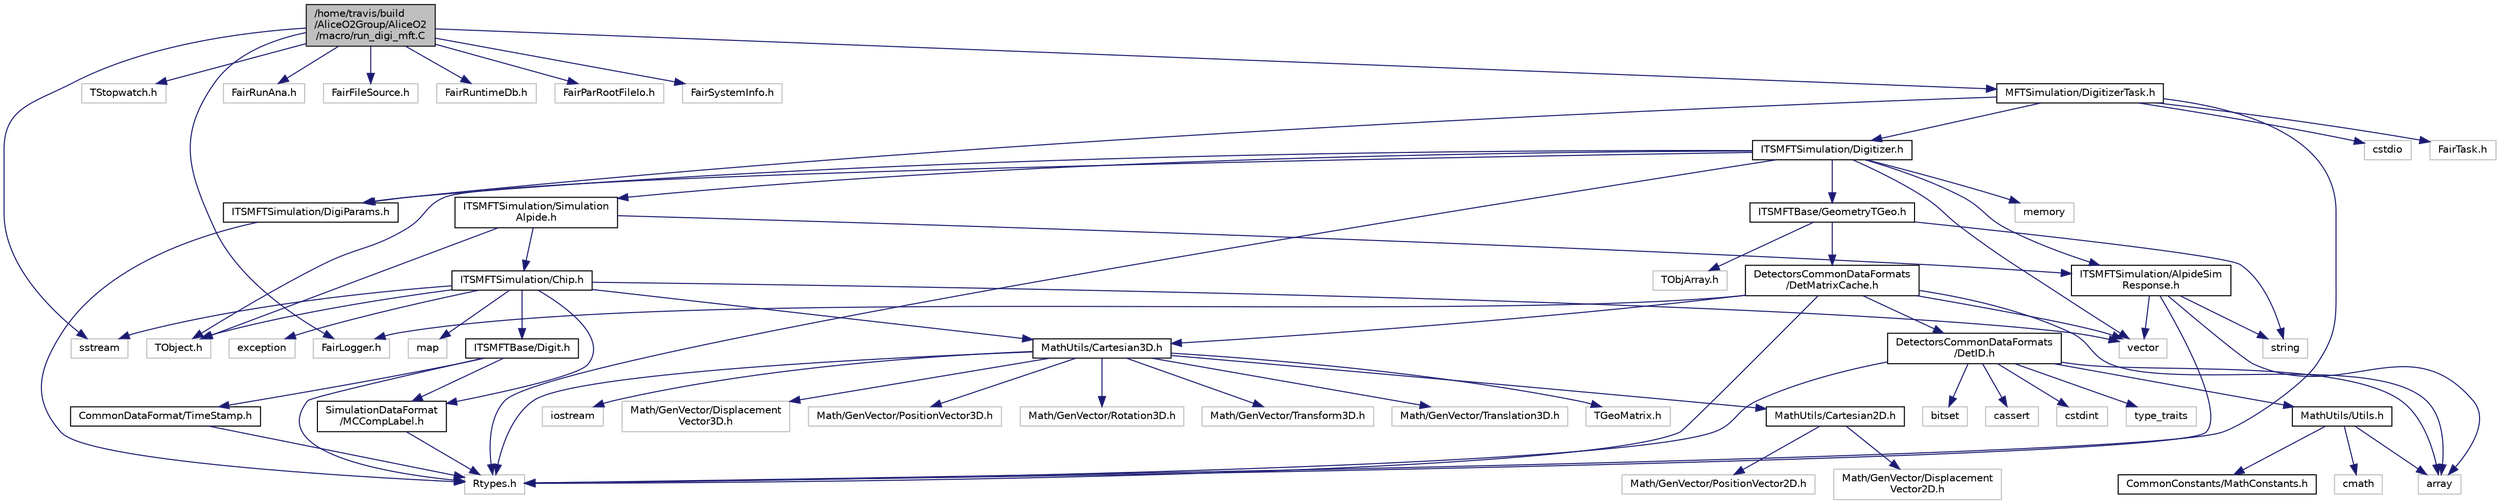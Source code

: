 digraph "/home/travis/build/AliceO2Group/AliceO2/macro/run_digi_mft.C"
{
 // INTERACTIVE_SVG=YES
  bgcolor="transparent";
  edge [fontname="Helvetica",fontsize="10",labelfontname="Helvetica",labelfontsize="10"];
  node [fontname="Helvetica",fontsize="10",shape=record];
  Node1 [label="/home/travis/build\l/AliceO2Group/AliceO2\l/macro/run_digi_mft.C",height=0.2,width=0.4,color="black", fillcolor="grey75", style="filled" fontcolor="black"];
  Node1 -> Node2 [color="midnightblue",fontsize="10",style="solid",fontname="Helvetica"];
  Node2 [label="sstream",height=0.2,width=0.4,color="grey75"];
  Node1 -> Node3 [color="midnightblue",fontsize="10",style="solid",fontname="Helvetica"];
  Node3 [label="TStopwatch.h",height=0.2,width=0.4,color="grey75"];
  Node1 -> Node4 [color="midnightblue",fontsize="10",style="solid",fontname="Helvetica"];
  Node4 [label="FairLogger.h",height=0.2,width=0.4,color="grey75"];
  Node1 -> Node5 [color="midnightblue",fontsize="10",style="solid",fontname="Helvetica"];
  Node5 [label="FairRunAna.h",height=0.2,width=0.4,color="grey75"];
  Node1 -> Node6 [color="midnightblue",fontsize="10",style="solid",fontname="Helvetica"];
  Node6 [label="FairFileSource.h",height=0.2,width=0.4,color="grey75"];
  Node1 -> Node7 [color="midnightblue",fontsize="10",style="solid",fontname="Helvetica"];
  Node7 [label="FairRuntimeDb.h",height=0.2,width=0.4,color="grey75"];
  Node1 -> Node8 [color="midnightblue",fontsize="10",style="solid",fontname="Helvetica"];
  Node8 [label="FairParRootFileIo.h",height=0.2,width=0.4,color="grey75"];
  Node1 -> Node9 [color="midnightblue",fontsize="10",style="solid",fontname="Helvetica"];
  Node9 [label="FairSystemInfo.h",height=0.2,width=0.4,color="grey75"];
  Node1 -> Node10 [color="midnightblue",fontsize="10",style="solid",fontname="Helvetica"];
  Node10 [label="MFTSimulation/DigitizerTask.h",height=0.2,width=0.4,color="black",URL="$dd/d11/ITSMFT_2MFT_2simulation_2include_2MFTSimulation_2DigitizerTask_8h.html"];
  Node10 -> Node11 [color="midnightblue",fontsize="10",style="solid",fontname="Helvetica"];
  Node11 [label="cstdio",height=0.2,width=0.4,color="grey75"];
  Node10 -> Node12 [color="midnightblue",fontsize="10",style="solid",fontname="Helvetica"];
  Node12 [label="FairTask.h",height=0.2,width=0.4,color="grey75"];
  Node10 -> Node13 [color="midnightblue",fontsize="10",style="solid",fontname="Helvetica"];
  Node13 [label="Rtypes.h",height=0.2,width=0.4,color="grey75"];
  Node10 -> Node14 [color="midnightblue",fontsize="10",style="solid",fontname="Helvetica"];
  Node14 [label="ITSMFTSimulation/DigiParams.h",height=0.2,width=0.4,color="black",URL="$df/d29/DigiParams_8h.html",tooltip="Simulation parameters for the ALIPIDE chip. "];
  Node14 -> Node13 [color="midnightblue",fontsize="10",style="solid",fontname="Helvetica"];
  Node10 -> Node15 [color="midnightblue",fontsize="10",style="solid",fontname="Helvetica"];
  Node15 [label="ITSMFTSimulation/Digitizer.h",height=0.2,width=0.4,color="black",URL="$d7/d9c/ITSMFT_2common_2simulation_2include_2ITSMFTSimulation_2Digitizer_8h.html"];
  Node15 -> Node16 [color="midnightblue",fontsize="10",style="solid",fontname="Helvetica"];
  Node16 [label="vector",height=0.2,width=0.4,color="grey75"];
  Node15 -> Node17 [color="midnightblue",fontsize="10",style="solid",fontname="Helvetica"];
  Node17 [label="memory",height=0.2,width=0.4,color="grey75"];
  Node15 -> Node13 [color="midnightblue",fontsize="10",style="solid",fontname="Helvetica"];
  Node15 -> Node18 [color="midnightblue",fontsize="10",style="solid",fontname="Helvetica"];
  Node18 [label="TObject.h",height=0.2,width=0.4,color="grey75"];
  Node15 -> Node19 [color="midnightblue",fontsize="10",style="solid",fontname="Helvetica"];
  Node19 [label="ITSMFTSimulation/Simulation\lAlpide.h",height=0.2,width=0.4,color="black",URL="$d7/d9e/SimulationAlpide_8h.html",tooltip="Simulation of the ALIPIDE chip response. "];
  Node19 -> Node18 [color="midnightblue",fontsize="10",style="solid",fontname="Helvetica"];
  Node19 -> Node20 [color="midnightblue",fontsize="10",style="solid",fontname="Helvetica"];
  Node20 [label="ITSMFTSimulation/AlpideSim\lResponse.h",height=0.2,width=0.4,color="black",URL="$dc/d1a/AlpideSimResponse_8h.html",tooltip="Definition of the ITSMFT Alpide simulated response parametrization. "];
  Node20 -> Node21 [color="midnightblue",fontsize="10",style="solid",fontname="Helvetica"];
  Node21 [label="array",height=0.2,width=0.4,color="grey75"];
  Node20 -> Node22 [color="midnightblue",fontsize="10",style="solid",fontname="Helvetica"];
  Node22 [label="string",height=0.2,width=0.4,color="grey75"];
  Node20 -> Node16 [color="midnightblue",fontsize="10",style="solid",fontname="Helvetica"];
  Node20 -> Node13 [color="midnightblue",fontsize="10",style="solid",fontname="Helvetica"];
  Node19 -> Node23 [color="midnightblue",fontsize="10",style="solid",fontname="Helvetica"];
  Node23 [label="ITSMFTSimulation/Chip.h",height=0.2,width=0.4,color="black",URL="$d9/d55/Chip_8h.html"];
  Node23 -> Node24 [color="midnightblue",fontsize="10",style="solid",fontname="Helvetica"];
  Node24 [label="ITSMFTBase/Digit.h",height=0.2,width=0.4,color="black",URL="$d0/d06/ITSMFT_2common_2base_2include_2ITSMFTBase_2Digit_8h.html"];
  Node24 -> Node13 [color="midnightblue",fontsize="10",style="solid",fontname="Helvetica"];
  Node24 -> Node25 [color="midnightblue",fontsize="10",style="solid",fontname="Helvetica"];
  Node25 [label="SimulationDataFormat\l/MCCompLabel.h",height=0.2,width=0.4,color="black",URL="$d7/dcd/MCCompLabel_8h.html"];
  Node25 -> Node13 [color="midnightblue",fontsize="10",style="solid",fontname="Helvetica"];
  Node24 -> Node26 [color="midnightblue",fontsize="10",style="solid",fontname="Helvetica"];
  Node26 [label="CommonDataFormat/TimeStamp.h",height=0.2,width=0.4,color="black",URL="$df/d5d/common_2include_2CommonDataFormat_2TimeStamp_8h.html"];
  Node26 -> Node13 [color="midnightblue",fontsize="10",style="solid",fontname="Helvetica"];
  Node23 -> Node18 [color="midnightblue",fontsize="10",style="solid",fontname="Helvetica"];
  Node23 -> Node27 [color="midnightblue",fontsize="10",style="solid",fontname="Helvetica"];
  Node27 [label="exception",height=0.2,width=0.4,color="grey75"];
  Node23 -> Node28 [color="midnightblue",fontsize="10",style="solid",fontname="Helvetica"];
  Node28 [label="map",height=0.2,width=0.4,color="grey75"];
  Node23 -> Node2 [color="midnightblue",fontsize="10",style="solid",fontname="Helvetica"];
  Node23 -> Node16 [color="midnightblue",fontsize="10",style="solid",fontname="Helvetica"];
  Node23 -> Node29 [color="midnightblue",fontsize="10",style="solid",fontname="Helvetica"];
  Node29 [label="MathUtils/Cartesian3D.h",height=0.2,width=0.4,color="black",URL="$dd/d76/Cartesian3D_8h.html"];
  Node29 -> Node30 [color="midnightblue",fontsize="10",style="solid",fontname="Helvetica"];
  Node30 [label="Math/GenVector/Displacement\lVector3D.h",height=0.2,width=0.4,color="grey75"];
  Node29 -> Node31 [color="midnightblue",fontsize="10",style="solid",fontname="Helvetica"];
  Node31 [label="Math/GenVector/PositionVector3D.h",height=0.2,width=0.4,color="grey75"];
  Node29 -> Node32 [color="midnightblue",fontsize="10",style="solid",fontname="Helvetica"];
  Node32 [label="Math/GenVector/Rotation3D.h",height=0.2,width=0.4,color="grey75"];
  Node29 -> Node33 [color="midnightblue",fontsize="10",style="solid",fontname="Helvetica"];
  Node33 [label="Math/GenVector/Transform3D.h",height=0.2,width=0.4,color="grey75"];
  Node29 -> Node34 [color="midnightblue",fontsize="10",style="solid",fontname="Helvetica"];
  Node34 [label="Math/GenVector/Translation3D.h",height=0.2,width=0.4,color="grey75"];
  Node29 -> Node13 [color="midnightblue",fontsize="10",style="solid",fontname="Helvetica"];
  Node29 -> Node35 [color="midnightblue",fontsize="10",style="solid",fontname="Helvetica"];
  Node35 [label="TGeoMatrix.h",height=0.2,width=0.4,color="grey75"];
  Node29 -> Node36 [color="midnightblue",fontsize="10",style="solid",fontname="Helvetica"];
  Node36 [label="iostream",height=0.2,width=0.4,color="grey75"];
  Node29 -> Node37 [color="midnightblue",fontsize="10",style="solid",fontname="Helvetica"];
  Node37 [label="MathUtils/Cartesian2D.h",height=0.2,width=0.4,color="black",URL="$d2/dd0/Cartesian2D_8h.html"];
  Node37 -> Node38 [color="midnightblue",fontsize="10",style="solid",fontname="Helvetica"];
  Node38 [label="Math/GenVector/Displacement\lVector2D.h",height=0.2,width=0.4,color="grey75"];
  Node37 -> Node39 [color="midnightblue",fontsize="10",style="solid",fontname="Helvetica"];
  Node39 [label="Math/GenVector/PositionVector2D.h",height=0.2,width=0.4,color="grey75"];
  Node23 -> Node25 [color="midnightblue",fontsize="10",style="solid",fontname="Helvetica"];
  Node15 -> Node20 [color="midnightblue",fontsize="10",style="solid",fontname="Helvetica"];
  Node15 -> Node14 [color="midnightblue",fontsize="10",style="solid",fontname="Helvetica"];
  Node15 -> Node40 [color="midnightblue",fontsize="10",style="solid",fontname="Helvetica"];
  Node40 [label="ITSMFTBase/GeometryTGeo.h",height=0.2,width=0.4,color="black",URL="$d0/d2d/common_2base_2include_2ITSMFTBase_2GeometryTGeo_8h.html"];
  Node40 -> Node41 [color="midnightblue",fontsize="10",style="solid",fontname="Helvetica"];
  Node41 [label="TObjArray.h",height=0.2,width=0.4,color="grey75"];
  Node40 -> Node22 [color="midnightblue",fontsize="10",style="solid",fontname="Helvetica"];
  Node40 -> Node42 [color="midnightblue",fontsize="10",style="solid",fontname="Helvetica"];
  Node42 [label="DetectorsCommonDataFormats\l/DetMatrixCache.h",height=0.2,width=0.4,color="black",URL="$d4/d20/DetMatrixCache_8h.html"];
  Node42 -> Node4 [color="midnightblue",fontsize="10",style="solid",fontname="Helvetica"];
  Node42 -> Node21 [color="midnightblue",fontsize="10",style="solid",fontname="Helvetica"];
  Node42 -> Node16 [color="midnightblue",fontsize="10",style="solid",fontname="Helvetica"];
  Node42 -> Node43 [color="midnightblue",fontsize="10",style="solid",fontname="Helvetica"];
  Node43 [label="DetectorsCommonDataFormats\l/DetID.h",height=0.2,width=0.4,color="black",URL="$d6/d31/DetID_8h.html"];
  Node43 -> Node13 [color="midnightblue",fontsize="10",style="solid",fontname="Helvetica"];
  Node43 -> Node21 [color="midnightblue",fontsize="10",style="solid",fontname="Helvetica"];
  Node43 -> Node44 [color="midnightblue",fontsize="10",style="solid",fontname="Helvetica"];
  Node44 [label="bitset",height=0.2,width=0.4,color="grey75"];
  Node43 -> Node45 [color="midnightblue",fontsize="10",style="solid",fontname="Helvetica"];
  Node45 [label="cassert",height=0.2,width=0.4,color="grey75"];
  Node43 -> Node46 [color="midnightblue",fontsize="10",style="solid",fontname="Helvetica"];
  Node46 [label="cstdint",height=0.2,width=0.4,color="grey75"];
  Node43 -> Node47 [color="midnightblue",fontsize="10",style="solid",fontname="Helvetica"];
  Node47 [label="type_traits",height=0.2,width=0.4,color="grey75"];
  Node43 -> Node48 [color="midnightblue",fontsize="10",style="solid",fontname="Helvetica"];
  Node48 [label="MathUtils/Utils.h",height=0.2,width=0.4,color="black",URL="$d9/ded/Utils_8h.html",tooltip="General auxilliary methods. "];
  Node48 -> Node21 [color="midnightblue",fontsize="10",style="solid",fontname="Helvetica"];
  Node48 -> Node49 [color="midnightblue",fontsize="10",style="solid",fontname="Helvetica"];
  Node49 [label="cmath",height=0.2,width=0.4,color="grey75"];
  Node48 -> Node50 [color="midnightblue",fontsize="10",style="solid",fontname="Helvetica"];
  Node50 [label="CommonConstants/MathConstants.h",height=0.2,width=0.4,color="black",URL="$d6/d84/MathConstants_8h.html",tooltip="useful math constants "];
  Node42 -> Node29 [color="midnightblue",fontsize="10",style="solid",fontname="Helvetica"];
  Node42 -> Node13 [color="midnightblue",fontsize="10",style="solid",fontname="Helvetica"];
}
